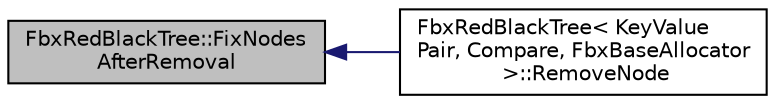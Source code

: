 digraph "FbxRedBlackTree::FixNodesAfterRemoval"
{
  edge [fontname="Helvetica",fontsize="10",labelfontname="Helvetica",labelfontsize="10"];
  node [fontname="Helvetica",fontsize="10",shape=record];
  rankdir="LR";
  Node26 [label="FbxRedBlackTree::FixNodes\lAfterRemoval",height=0.2,width=0.4,color="black", fillcolor="grey75", style="filled", fontcolor="black"];
  Node26 -> Node27 [dir="back",color="midnightblue",fontsize="10",style="solid",fontname="Helvetica"];
  Node27 [label="FbxRedBlackTree\< KeyValue\lPair, Compare, FbxBaseAllocator\l \>::RemoveNode",height=0.2,width=0.4,color="black", fillcolor="white", style="filled",URL="$class_fbx_red_black_tree.html#af0e3ffcca91f083d958bec08fbd20100"];
}
